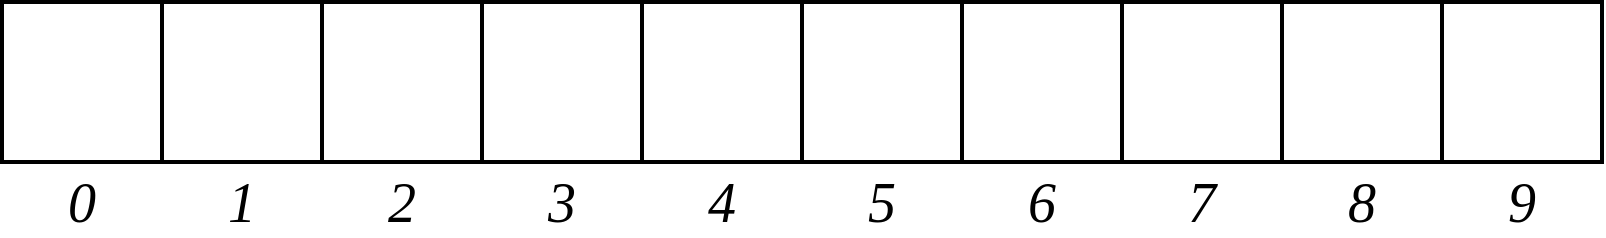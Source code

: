 <mxfile version="13.10.5" type="github">
  <diagram id="2cPO1eZ5jj2f5dxswaRe" name="Page-1">
    <mxGraphModel dx="1848" dy="567" grid="1" gridSize="10" guides="1" tooltips="1" connect="1" arrows="1" fold="1" page="1" pageScale="1" pageWidth="827" pageHeight="1169" math="0" shadow="0">
      <root>
        <mxCell id="0" />
        <mxCell id="1" parent="0" />
        <mxCell id="x-NjyUHwpIOPH84Bih4J-1" value="" style="whiteSpace=wrap;html=1;aspect=fixed;strokeWidth=2;fontSize=13;" vertex="1" parent="1">
          <mxGeometry x="80" y="160" width="80" height="80" as="geometry" />
        </mxCell>
        <mxCell id="x-NjyUHwpIOPH84Bih4J-4" value="" style="whiteSpace=wrap;html=1;aspect=fixed;strokeWidth=2;fontSize=13;" vertex="1" parent="1">
          <mxGeometry x="160" y="160" width="80" height="80" as="geometry" />
        </mxCell>
        <mxCell id="x-NjyUHwpIOPH84Bih4J-5" value="" style="whiteSpace=wrap;html=1;aspect=fixed;strokeWidth=2;fontSize=13;" vertex="1" parent="1">
          <mxGeometry x="240" y="160" width="80" height="80" as="geometry" />
        </mxCell>
        <mxCell id="x-NjyUHwpIOPH84Bih4J-6" value="" style="whiteSpace=wrap;html=1;aspect=fixed;strokeWidth=2;fontSize=13;" vertex="1" parent="1">
          <mxGeometry x="320" y="160" width="80" height="80" as="geometry" />
        </mxCell>
        <mxCell id="x-NjyUHwpIOPH84Bih4J-7" value="" style="whiteSpace=wrap;html=1;aspect=fixed;strokeWidth=2;fontSize=13;" vertex="1" parent="1">
          <mxGeometry x="400" y="160" width="80" height="80" as="geometry" />
        </mxCell>
        <mxCell id="x-NjyUHwpIOPH84Bih4J-8" value="" style="whiteSpace=wrap;html=1;aspect=fixed;strokeWidth=2;fontSize=13;" vertex="1" parent="1">
          <mxGeometry x="480" y="160" width="80" height="80" as="geometry" />
        </mxCell>
        <mxCell id="x-NjyUHwpIOPH84Bih4J-9" value="" style="whiteSpace=wrap;html=1;aspect=fixed;strokeWidth=2;fontSize=13;" vertex="1" parent="1">
          <mxGeometry y="160" width="80" height="80" as="geometry" />
        </mxCell>
        <mxCell id="x-NjyUHwpIOPH84Bih4J-10" value="" style="whiteSpace=wrap;html=1;aspect=fixed;strokeWidth=2;fontSize=13;" vertex="1" parent="1">
          <mxGeometry x="560" y="160" width="80" height="80" as="geometry" />
        </mxCell>
        <mxCell id="x-NjyUHwpIOPH84Bih4J-11" value="" style="whiteSpace=wrap;html=1;aspect=fixed;strokeWidth=2;fontSize=13;" vertex="1" parent="1">
          <mxGeometry x="640" y="160" width="80" height="80" as="geometry" />
        </mxCell>
        <mxCell id="x-NjyUHwpIOPH84Bih4J-12" value="" style="whiteSpace=wrap;html=1;aspect=fixed;strokeWidth=2;fontSize=13;" vertex="1" parent="1">
          <mxGeometry x="720" y="160" width="80" height="80" as="geometry" />
        </mxCell>
        <mxCell id="x-NjyUHwpIOPH84Bih4J-13" value="&lt;font style=&quot;font-size: 28px;&quot;&gt;&lt;span style=&quot;font-size: 28px;&quot;&gt;1&lt;/span&gt;&lt;/font&gt;" style="text;html=1;strokeColor=none;fillColor=none;align=center;verticalAlign=middle;whiteSpace=wrap;rounded=0;fontSize=28;fontStyle=2;fontFamily=Times New Roman;" vertex="1" parent="1">
          <mxGeometry x="100" y="250" width="40" height="20" as="geometry" />
        </mxCell>
        <mxCell id="x-NjyUHwpIOPH84Bih4J-14" value="&lt;font style=&quot;font-size: 28px;&quot;&gt;&lt;span style=&quot;font-size: 28px;&quot;&gt;0&lt;/span&gt;&lt;/font&gt;" style="text;html=1;strokeColor=none;fillColor=none;align=center;verticalAlign=middle;whiteSpace=wrap;rounded=0;fontSize=28;fontStyle=2;fontFamily=Times New Roman;" vertex="1" parent="1">
          <mxGeometry x="20" y="250" width="40" height="20" as="geometry" />
        </mxCell>
        <mxCell id="x-NjyUHwpIOPH84Bih4J-15" value="&lt;font style=&quot;font-size: 28px;&quot;&gt;&lt;span style=&quot;font-size: 28px;&quot;&gt;2&lt;/span&gt;&lt;/font&gt;" style="text;html=1;strokeColor=none;fillColor=none;align=center;verticalAlign=middle;whiteSpace=wrap;rounded=0;fontSize=28;fontStyle=2;fontFamily=Times New Roman;" vertex="1" parent="1">
          <mxGeometry x="180" y="250" width="40" height="20" as="geometry" />
        </mxCell>
        <mxCell id="x-NjyUHwpIOPH84Bih4J-16" value="&lt;font style=&quot;font-size: 28px;&quot;&gt;&lt;span style=&quot;font-size: 28px;&quot;&gt;3&lt;/span&gt;&lt;/font&gt;" style="text;html=1;strokeColor=none;fillColor=none;align=center;verticalAlign=middle;whiteSpace=wrap;rounded=0;fontSize=28;fontStyle=2;fontFamily=Times New Roman;" vertex="1" parent="1">
          <mxGeometry x="260" y="250" width="40" height="20" as="geometry" />
        </mxCell>
        <mxCell id="x-NjyUHwpIOPH84Bih4J-17" value="&lt;font style=&quot;font-size: 28px;&quot;&gt;&lt;span style=&quot;font-size: 28px;&quot;&gt;4&lt;/span&gt;&lt;/font&gt;" style="text;html=1;strokeColor=none;fillColor=none;align=center;verticalAlign=middle;whiteSpace=wrap;rounded=0;fontSize=28;fontStyle=2;fontFamily=Times New Roman;" vertex="1" parent="1">
          <mxGeometry x="340" y="250" width="40" height="20" as="geometry" />
        </mxCell>
        <mxCell id="x-NjyUHwpIOPH84Bih4J-18" value="&lt;font style=&quot;font-size: 28px;&quot;&gt;&lt;span style=&quot;font-size: 28px;&quot;&gt;5&lt;/span&gt;&lt;/font&gt;" style="text;html=1;strokeColor=none;fillColor=none;align=center;verticalAlign=middle;whiteSpace=wrap;rounded=0;fontSize=28;fontStyle=2;fontFamily=Times New Roman;" vertex="1" parent="1">
          <mxGeometry x="420" y="250" width="40" height="20" as="geometry" />
        </mxCell>
        <mxCell id="x-NjyUHwpIOPH84Bih4J-19" value="&lt;font style=&quot;font-size: 28px;&quot;&gt;&lt;span style=&quot;font-size: 28px;&quot;&gt;6&lt;/span&gt;&lt;/font&gt;" style="text;html=1;strokeColor=none;fillColor=none;align=center;verticalAlign=middle;whiteSpace=wrap;rounded=0;fontSize=28;fontStyle=2;fontFamily=Times New Roman;" vertex="1" parent="1">
          <mxGeometry x="500" y="250" width="40" height="20" as="geometry" />
        </mxCell>
        <mxCell id="x-NjyUHwpIOPH84Bih4J-20" value="&lt;font style=&quot;font-size: 28px;&quot;&gt;&lt;span style=&quot;font-size: 28px;&quot;&gt;7&lt;/span&gt;&lt;/font&gt;" style="text;html=1;strokeColor=none;fillColor=none;align=center;verticalAlign=middle;whiteSpace=wrap;rounded=0;fontSize=28;fontStyle=2;fontFamily=Times New Roman;" vertex="1" parent="1">
          <mxGeometry x="580" y="250" width="40" height="20" as="geometry" />
        </mxCell>
        <mxCell id="x-NjyUHwpIOPH84Bih4J-21" value="&lt;font style=&quot;font-size: 28px;&quot;&gt;&lt;span style=&quot;font-size: 28px;&quot;&gt;8&lt;/span&gt;&lt;/font&gt;" style="text;html=1;strokeColor=none;fillColor=none;align=center;verticalAlign=middle;whiteSpace=wrap;rounded=0;fontSize=28;fontStyle=2;fontFamily=Times New Roman;" vertex="1" parent="1">
          <mxGeometry x="660" y="250" width="40" height="20" as="geometry" />
        </mxCell>
        <mxCell id="x-NjyUHwpIOPH84Bih4J-22" value="&lt;font style=&quot;font-size: 28px;&quot;&gt;&lt;span style=&quot;font-size: 28px;&quot;&gt;9&lt;/span&gt;&lt;/font&gt;" style="text;html=1;strokeColor=none;fillColor=none;align=center;verticalAlign=middle;whiteSpace=wrap;rounded=0;fontSize=28;fontStyle=2;fontFamily=Times New Roman;" vertex="1" parent="1">
          <mxGeometry x="740" y="250" width="40" height="20" as="geometry" />
        </mxCell>
      </root>
    </mxGraphModel>
  </diagram>
</mxfile>
